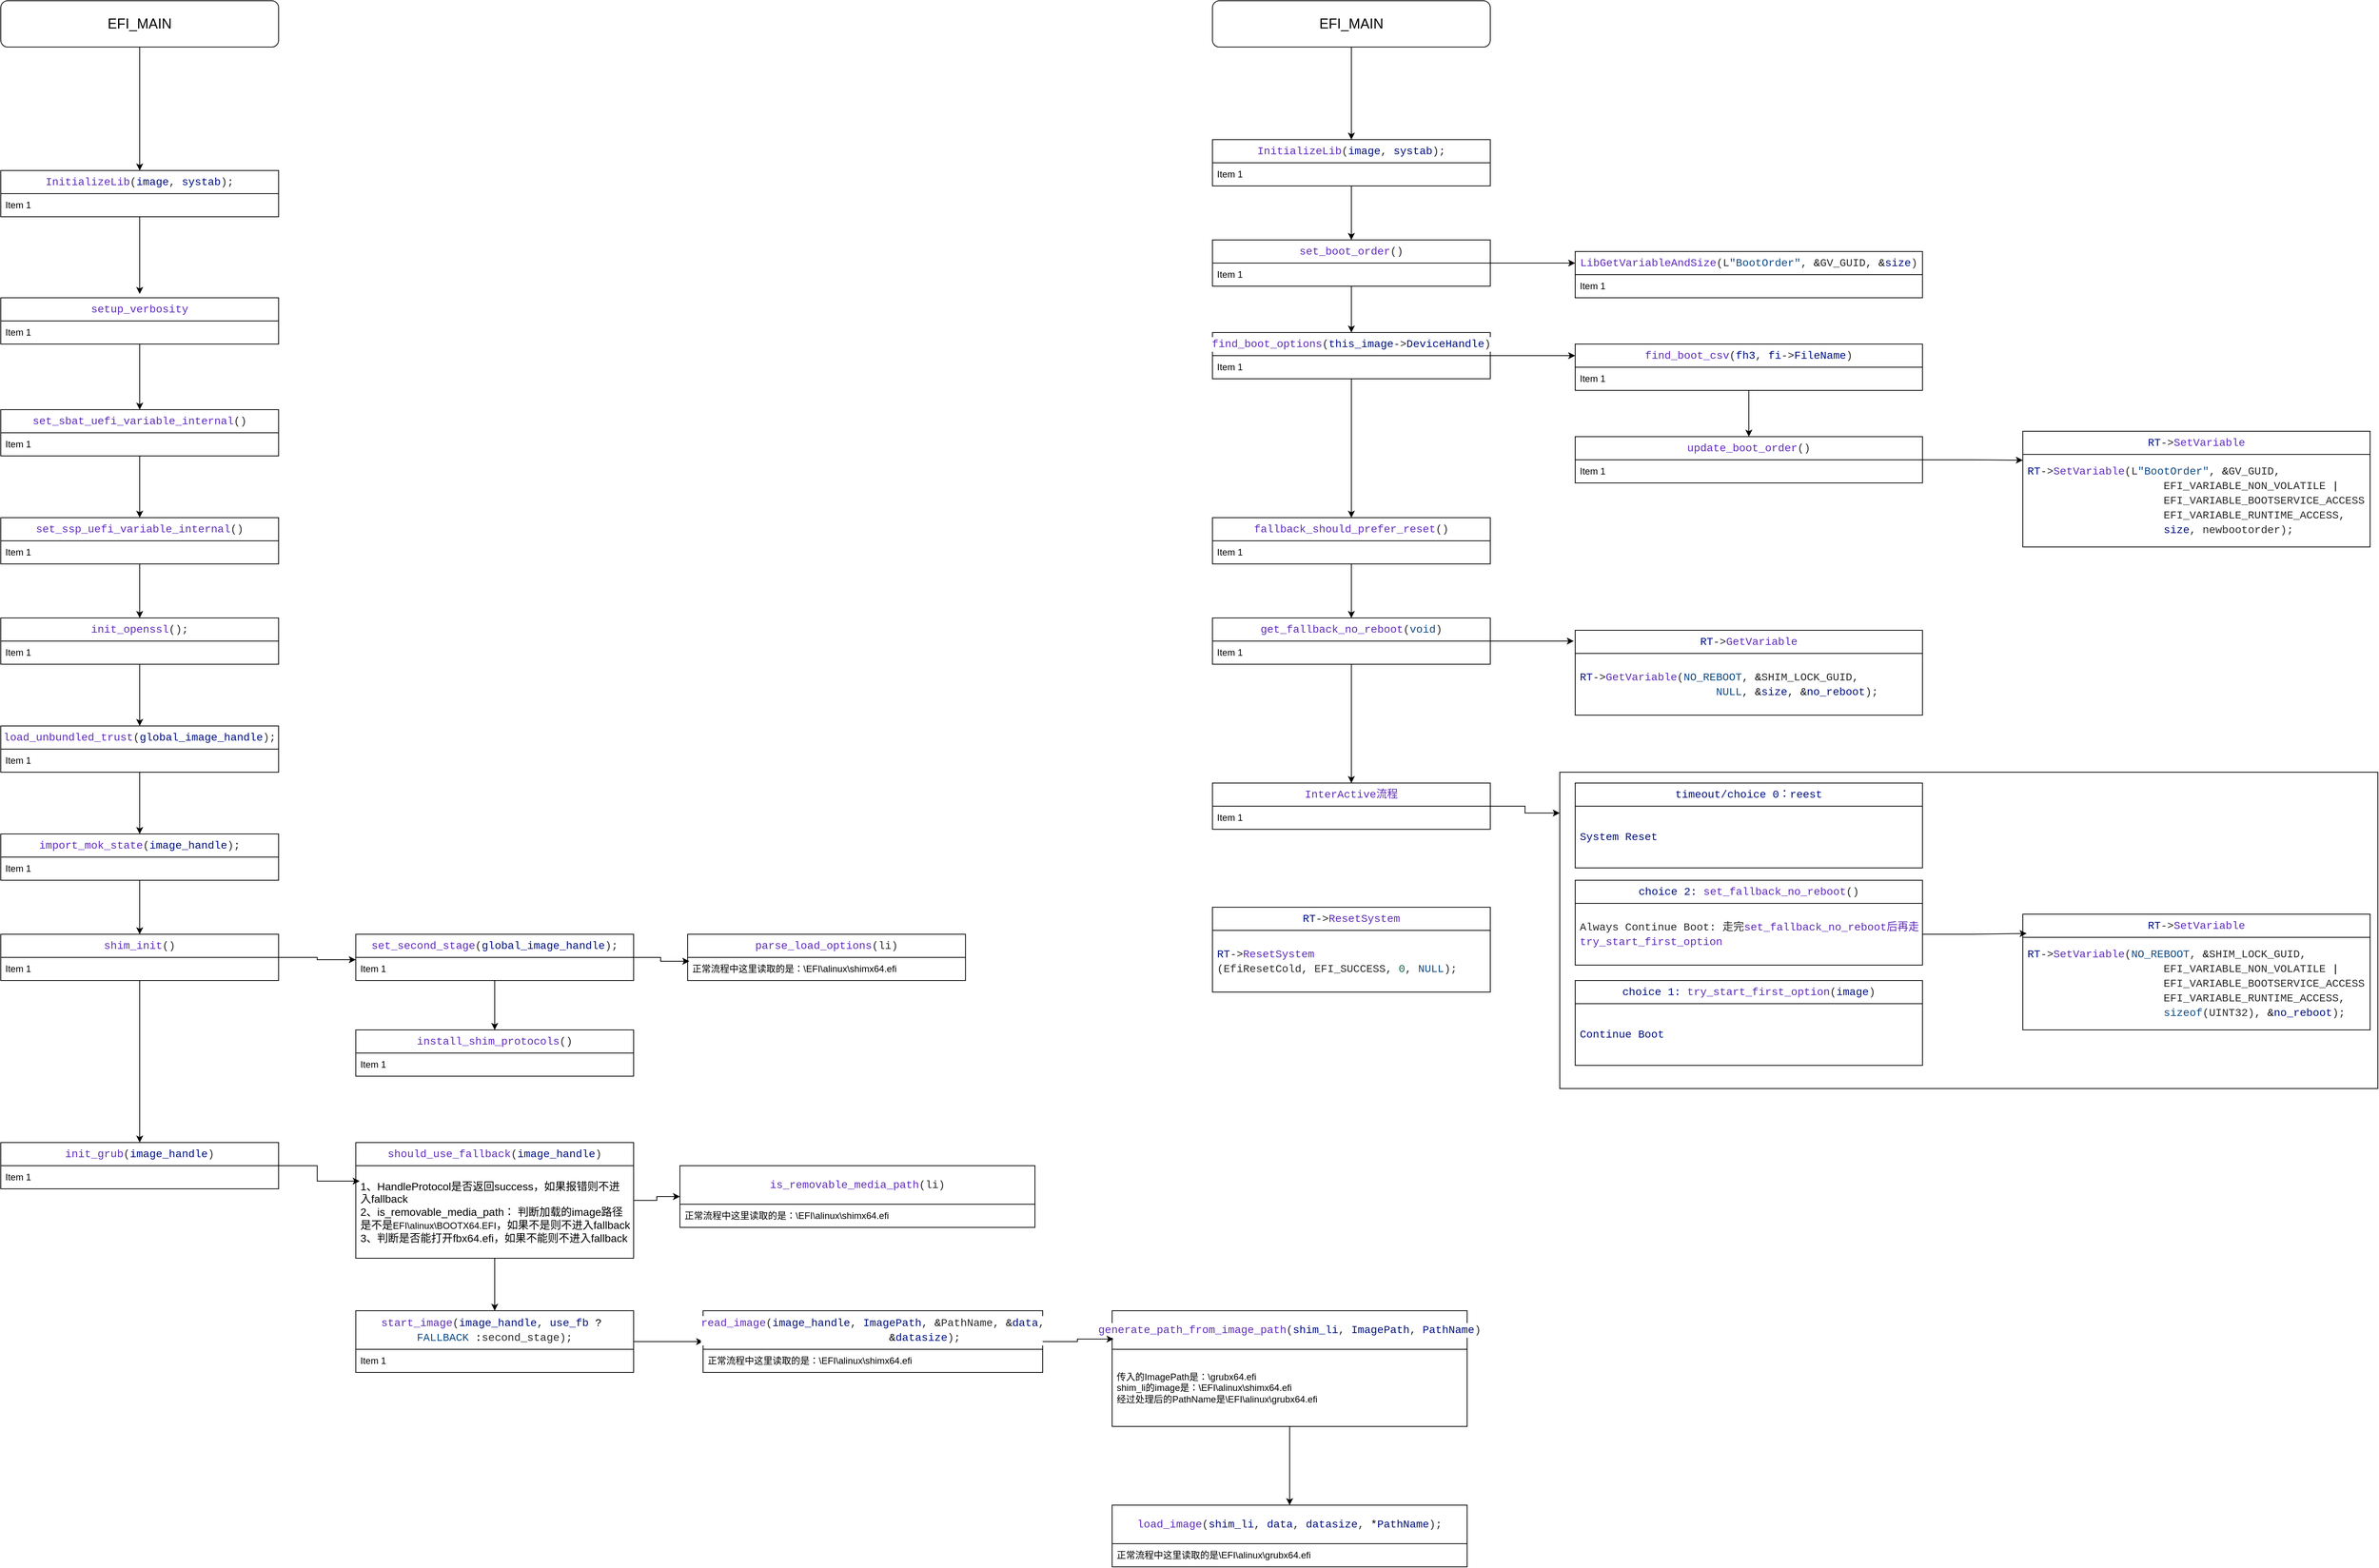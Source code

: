 <mxfile version="24.7.12">
  <diagram name="第 1 页" id="odYojHrCm0CmiDKPlOnr">
    <mxGraphModel dx="3728" dy="1106" grid="1" gridSize="10" guides="1" tooltips="1" connect="1" arrows="1" fold="1" page="1" pageScale="1" pageWidth="827" pageHeight="1169" math="0" shadow="0">
      <root>
        <mxCell id="0" />
        <mxCell id="1" parent="0" />
        <mxCell id="O0gO-bDfntE2QHHJFxez-49" value="" style="rounded=0;whiteSpace=wrap;html=1;" parent="1" vertex="1">
          <mxGeometry x="530" y="1150" width="1060" height="410" as="geometry" />
        </mxCell>
        <mxCell id="O0gO-bDfntE2QHHJFxez-18" style="edgeStyle=orthogonalEdgeStyle;rounded=0;orthogonalLoop=1;jettySize=auto;html=1;entryX=0.5;entryY=0;entryDx=0;entryDy=0;" parent="1" source="O0gO-bDfntE2QHHJFxez-1" target="O0gO-bDfntE2QHHJFxez-2" edge="1">
          <mxGeometry relative="1" as="geometry" />
        </mxCell>
        <mxCell id="O0gO-bDfntE2QHHJFxez-1" value="&lt;font style=&quot;font-size: 18px;&quot;&gt;EFI_MAIN&lt;/font&gt;" style="rounded=1;whiteSpace=wrap;html=1;" parent="1" vertex="1">
          <mxGeometry x="80" y="150" width="360" height="60" as="geometry" />
        </mxCell>
        <mxCell id="O0gO-bDfntE2QHHJFxez-19" style="edgeStyle=orthogonalEdgeStyle;rounded=0;orthogonalLoop=1;jettySize=auto;html=1;entryX=0.5;entryY=0;entryDx=0;entryDy=0;" parent="1" source="O0gO-bDfntE2QHHJFxez-2" target="O0gO-bDfntE2QHHJFxez-6" edge="1">
          <mxGeometry relative="1" as="geometry" />
        </mxCell>
        <mxCell id="O0gO-bDfntE2QHHJFxez-2" value="&lt;div style=&quot;color: rgb(41, 41, 41); background-color: rgb(255, 255, 255); font-family: Consolas, &amp;quot;Courier New&amp;quot;, monospace; font-size: 14px; line-height: 19px; white-space: pre;&quot;&gt;&lt;span style=&quot;color: #5e2cbc;&quot;&gt;InitializeLib&lt;/span&gt;(&lt;span style=&quot;color: #001080;&quot;&gt;image&lt;/span&gt;, &lt;span style=&quot;color: #001080;&quot;&gt;systab&lt;/span&gt;);&lt;/div&gt;" style="swimlane;fontStyle=0;childLayout=stackLayout;horizontal=1;startSize=30;horizontalStack=0;resizeParent=1;resizeParentMax=0;resizeLast=0;collapsible=1;marginBottom=0;whiteSpace=wrap;html=1;" parent="1" vertex="1">
          <mxGeometry x="80" y="330" width="360" height="60" as="geometry" />
        </mxCell>
        <mxCell id="O0gO-bDfntE2QHHJFxez-3" value="Item 1" style="text;strokeColor=none;fillColor=none;align=left;verticalAlign=middle;spacingLeft=4;spacingRight=4;overflow=hidden;points=[[0,0.5],[1,0.5]];portConstraint=eastwest;rotatable=0;whiteSpace=wrap;html=1;" parent="O0gO-bDfntE2QHHJFxez-2" vertex="1">
          <mxGeometry y="30" width="360" height="30" as="geometry" />
        </mxCell>
        <mxCell id="O0gO-bDfntE2QHHJFxez-20" style="edgeStyle=orthogonalEdgeStyle;rounded=0;orthogonalLoop=1;jettySize=auto;html=1;entryX=0.5;entryY=0;entryDx=0;entryDy=0;" parent="1" source="O0gO-bDfntE2QHHJFxez-6" target="O0gO-bDfntE2QHHJFxez-8" edge="1">
          <mxGeometry relative="1" as="geometry" />
        </mxCell>
        <mxCell id="O0gO-bDfntE2QHHJFxez-23" style="edgeStyle=orthogonalEdgeStyle;rounded=0;orthogonalLoop=1;jettySize=auto;html=1;entryX=0;entryY=0.25;entryDx=0;entryDy=0;" parent="1" source="O0gO-bDfntE2QHHJFxez-6" target="O0gO-bDfntE2QHHJFxez-10" edge="1">
          <mxGeometry relative="1" as="geometry" />
        </mxCell>
        <mxCell id="O0gO-bDfntE2QHHJFxez-6" value="&lt;div style=&quot;color: rgb(41, 41, 41); background-color: rgb(255, 255, 255); font-family: Consolas, &amp;quot;Courier New&amp;quot;, monospace; font-size: 14px; line-height: 19px; white-space: pre;&quot;&gt;&lt;div style=&quot;line-height: 19px;&quot;&gt;&lt;span style=&quot;color: #5e2cbc;&quot;&gt;set_boot_order&lt;/span&gt;()&lt;/div&gt;&lt;/div&gt;" style="swimlane;fontStyle=0;childLayout=stackLayout;horizontal=1;startSize=30;horizontalStack=0;resizeParent=1;resizeParentMax=0;resizeLast=0;collapsible=1;marginBottom=0;whiteSpace=wrap;html=1;" parent="1" vertex="1">
          <mxGeometry x="80" y="460" width="360" height="60" as="geometry" />
        </mxCell>
        <mxCell id="O0gO-bDfntE2QHHJFxez-7" value="Item 1" style="text;strokeColor=none;fillColor=none;align=left;verticalAlign=middle;spacingLeft=4;spacingRight=4;overflow=hidden;points=[[0,0.5],[1,0.5]];portConstraint=eastwest;rotatable=0;whiteSpace=wrap;html=1;" parent="O0gO-bDfntE2QHHJFxez-6" vertex="1">
          <mxGeometry y="30" width="360" height="30" as="geometry" />
        </mxCell>
        <mxCell id="O0gO-bDfntE2QHHJFxez-24" style="edgeStyle=orthogonalEdgeStyle;rounded=0;orthogonalLoop=1;jettySize=auto;html=1;entryX=0;entryY=0.25;entryDx=0;entryDy=0;" parent="1" source="O0gO-bDfntE2QHHJFxez-8" target="O0gO-bDfntE2QHHJFxez-12" edge="1">
          <mxGeometry relative="1" as="geometry" />
        </mxCell>
        <mxCell id="O0gO-bDfntE2QHHJFxez-33" style="edgeStyle=orthogonalEdgeStyle;rounded=0;orthogonalLoop=1;jettySize=auto;html=1;entryX=0.5;entryY=0;entryDx=0;entryDy=0;" parent="1" source="O0gO-bDfntE2QHHJFxez-8" target="O0gO-bDfntE2QHHJFxez-27" edge="1">
          <mxGeometry relative="1" as="geometry" />
        </mxCell>
        <mxCell id="O0gO-bDfntE2QHHJFxez-8" value="&lt;div style=&quot;color: rgb(41, 41, 41); background-color: rgb(255, 255, 255); font-family: Consolas, &amp;quot;Courier New&amp;quot;, monospace; font-size: 14px; line-height: 19px; white-space: pre;&quot;&gt;&lt;div style=&quot;line-height: 19px;&quot;&gt;&lt;div style=&quot;line-height: 19px;&quot;&gt;&lt;span style=&quot;color: #5e2cbc;&quot;&gt;find_boot_options&lt;/span&gt;(&lt;span style=&quot;color: #001080;&quot;&gt;this_image&lt;/span&gt;-&amp;gt;&lt;span style=&quot;color: #001080;&quot;&gt;DeviceHandle&lt;/span&gt;)&lt;/div&gt;&lt;/div&gt;&lt;/div&gt;" style="swimlane;fontStyle=0;childLayout=stackLayout;horizontal=1;startSize=30;horizontalStack=0;resizeParent=1;resizeParentMax=0;resizeLast=0;collapsible=1;marginBottom=0;whiteSpace=wrap;html=1;" parent="1" vertex="1">
          <mxGeometry x="80" y="580" width="360" height="60" as="geometry" />
        </mxCell>
        <mxCell id="O0gO-bDfntE2QHHJFxez-9" value="Item 1" style="text;strokeColor=none;fillColor=none;align=left;verticalAlign=middle;spacingLeft=4;spacingRight=4;overflow=hidden;points=[[0,0.5],[1,0.5]];portConstraint=eastwest;rotatable=0;whiteSpace=wrap;html=1;" parent="O0gO-bDfntE2QHHJFxez-8" vertex="1">
          <mxGeometry y="30" width="360" height="30" as="geometry" />
        </mxCell>
        <mxCell id="O0gO-bDfntE2QHHJFxez-10" value="&lt;div style=&quot;background-color: rgb(255, 255, 255); line-height: 19px;&quot;&gt;&lt;div style=&quot;line-height: 19px;&quot;&gt;&lt;div style=&quot;color: rgb(41, 41, 41); font-family: Consolas, &amp;quot;Courier New&amp;quot;, monospace; font-size: 14px; line-height: 19px; white-space: pre;&quot;&gt;&lt;span style=&quot;color: #5e2cbc;&quot;&gt;LibGetVariableAndSize&lt;/span&gt;(L&lt;span style=&quot;color: #0f4a85;&quot;&gt;&quot;BootOrder&quot;&lt;/span&gt;, &lt;span style=&quot;color: #000000;&quot;&gt;&amp;amp;&lt;/span&gt;GV_GUID, &lt;span style=&quot;color: #000000;&quot;&gt;&amp;amp;&lt;/span&gt;&lt;span style=&quot;color: #001080;&quot;&gt;size&lt;/span&gt;)&lt;/div&gt;&lt;/div&gt;&lt;/div&gt;" style="swimlane;fontStyle=0;childLayout=stackLayout;horizontal=1;startSize=30;horizontalStack=0;resizeParent=1;resizeParentMax=0;resizeLast=0;collapsible=1;marginBottom=0;whiteSpace=wrap;html=1;" parent="1" vertex="1">
          <mxGeometry x="550" y="475" width="450" height="60" as="geometry" />
        </mxCell>
        <mxCell id="O0gO-bDfntE2QHHJFxez-11" value="Item 1" style="text;strokeColor=none;fillColor=none;align=left;verticalAlign=middle;spacingLeft=4;spacingRight=4;overflow=hidden;points=[[0,0.5],[1,0.5]];portConstraint=eastwest;rotatable=0;whiteSpace=wrap;html=1;" parent="O0gO-bDfntE2QHHJFxez-10" vertex="1">
          <mxGeometry y="30" width="450" height="30" as="geometry" />
        </mxCell>
        <mxCell id="O0gO-bDfntE2QHHJFxez-25" style="edgeStyle=orthogonalEdgeStyle;rounded=0;orthogonalLoop=1;jettySize=auto;html=1;entryX=0.5;entryY=0;entryDx=0;entryDy=0;" parent="1" source="O0gO-bDfntE2QHHJFxez-12" target="O0gO-bDfntE2QHHJFxez-14" edge="1">
          <mxGeometry relative="1" as="geometry" />
        </mxCell>
        <mxCell id="O0gO-bDfntE2QHHJFxez-12" value="&lt;div style=&quot;background-color: rgb(255, 255, 255); line-height: 19px;&quot;&gt;&lt;div style=&quot;line-height: 19px;&quot;&gt;&lt;div style=&quot;color: rgb(41, 41, 41); font-family: Consolas, &amp;quot;Courier New&amp;quot;, monospace; font-size: 14px; line-height: 19px; white-space: pre;&quot;&gt;&lt;div style=&quot;line-height: 19px;&quot;&gt;&lt;span style=&quot;color: #5e2cbc;&quot;&gt;find_boot_csv&lt;/span&gt;(&lt;span style=&quot;color: #001080;&quot;&gt;fh3&lt;/span&gt;, &lt;span style=&quot;color: #001080;&quot;&gt;fi&lt;/span&gt;-&amp;gt;&lt;span style=&quot;color: #001080;&quot;&gt;FileName&lt;/span&gt;)&lt;/div&gt;&lt;/div&gt;&lt;/div&gt;&lt;/div&gt;" style="swimlane;fontStyle=0;childLayout=stackLayout;horizontal=1;startSize=30;horizontalStack=0;resizeParent=1;resizeParentMax=0;resizeLast=0;collapsible=1;marginBottom=0;whiteSpace=wrap;html=1;" parent="1" vertex="1">
          <mxGeometry x="550" y="595" width="450" height="60" as="geometry" />
        </mxCell>
        <mxCell id="O0gO-bDfntE2QHHJFxez-13" value="Item 1" style="text;strokeColor=none;fillColor=none;align=left;verticalAlign=middle;spacingLeft=4;spacingRight=4;overflow=hidden;points=[[0,0.5],[1,0.5]];portConstraint=eastwest;rotatable=0;whiteSpace=wrap;html=1;" parent="O0gO-bDfntE2QHHJFxez-12" vertex="1">
          <mxGeometry y="30" width="450" height="30" as="geometry" />
        </mxCell>
        <mxCell id="O0gO-bDfntE2QHHJFxez-26" style="edgeStyle=orthogonalEdgeStyle;rounded=0;orthogonalLoop=1;jettySize=auto;html=1;entryX=0;entryY=0.25;entryDx=0;entryDy=0;" parent="1" source="O0gO-bDfntE2QHHJFxez-14" target="O0gO-bDfntE2QHHJFxez-16" edge="1">
          <mxGeometry relative="1" as="geometry" />
        </mxCell>
        <mxCell id="O0gO-bDfntE2QHHJFxez-14" value="&lt;div style=&quot;background-color: rgb(255, 255, 255); line-height: 19px;&quot;&gt;&lt;div style=&quot;line-height: 19px;&quot;&gt;&lt;div style=&quot;color: rgb(41, 41, 41); font-family: Consolas, &amp;quot;Courier New&amp;quot;, monospace; font-size: 14px; line-height: 19px; white-space: pre;&quot;&gt;&lt;div style=&quot;line-height: 19px;&quot;&gt;&lt;div style=&quot;line-height: 19px;&quot;&gt;&lt;span style=&quot;color: #5e2cbc;&quot;&gt;update_boot_order&lt;/span&gt;()&lt;/div&gt;&lt;/div&gt;&lt;/div&gt;&lt;/div&gt;&lt;/div&gt;" style="swimlane;fontStyle=0;childLayout=stackLayout;horizontal=1;startSize=30;horizontalStack=0;resizeParent=1;resizeParentMax=0;resizeLast=0;collapsible=1;marginBottom=0;whiteSpace=wrap;html=1;" parent="1" vertex="1">
          <mxGeometry x="550" y="715" width="450" height="60" as="geometry" />
        </mxCell>
        <mxCell id="O0gO-bDfntE2QHHJFxez-15" value="Item 1" style="text;strokeColor=none;fillColor=none;align=left;verticalAlign=middle;spacingLeft=4;spacingRight=4;overflow=hidden;points=[[0,0.5],[1,0.5]];portConstraint=eastwest;rotatable=0;whiteSpace=wrap;html=1;" parent="O0gO-bDfntE2QHHJFxez-14" vertex="1">
          <mxGeometry y="30" width="450" height="30" as="geometry" />
        </mxCell>
        <mxCell id="O0gO-bDfntE2QHHJFxez-16" value="&lt;div style=&quot;background-color: rgb(255, 255, 255); line-height: 19px;&quot;&gt;&lt;div style=&quot;line-height: 19px;&quot;&gt;&lt;div style=&quot;color: rgb(41, 41, 41); font-family: Consolas, &amp;quot;Courier New&amp;quot;, monospace; font-size: 14px; line-height: 19px; white-space: pre;&quot;&gt;&lt;div style=&quot;line-height: 19px;&quot;&gt;&lt;div style=&quot;line-height: 19px;&quot;&gt;&lt;div style=&quot;line-height: 19px;&quot;&gt;&lt;span style=&quot;color: #001080;&quot;&gt;RT&lt;/span&gt;-&amp;gt;&lt;span style=&quot;color: #5e2cbc;&quot;&gt;SetVariable&lt;/span&gt;&lt;/div&gt;&lt;/div&gt;&lt;/div&gt;&lt;/div&gt;&lt;/div&gt;&lt;/div&gt;" style="swimlane;fontStyle=0;childLayout=stackLayout;horizontal=1;startSize=30;horizontalStack=0;resizeParent=1;resizeParentMax=0;resizeLast=0;collapsible=1;marginBottom=0;whiteSpace=wrap;html=1;" parent="1" vertex="1">
          <mxGeometry x="1130" y="708" width="450" height="150" as="geometry" />
        </mxCell>
        <mxCell id="O0gO-bDfntE2QHHJFxez-17" value="&lt;div style=&quot;color: rgb(41, 41, 41); background-color: rgb(255, 255, 255); font-family: Consolas, &amp;quot;Courier New&amp;quot;, monospace; font-size: 14px; line-height: 19px; white-space: pre;&quot;&gt;&lt;div&gt;&lt;span style=&quot;color: #001080;&quot;&gt;RT&lt;/span&gt;-&amp;gt;&lt;span style=&quot;color: #5e2cbc;&quot;&gt;SetVariable&lt;/span&gt;(L&lt;span style=&quot;color: #0f4a85;&quot;&gt;&quot;BootOrder&quot;&lt;/span&gt;, &lt;span style=&quot;color: #000000;&quot;&gt;&amp;amp;&lt;/span&gt;GV_GUID,&lt;/div&gt;&lt;div&gt;&amp;nbsp; &amp;nbsp; &amp;nbsp; &amp;nbsp; &amp;nbsp; &amp;nbsp; &amp;nbsp; &amp;nbsp; &amp;nbsp; &amp;nbsp; &amp;nbsp;EFI_VARIABLE_NON_VOLATILE &lt;span style=&quot;color: #000000;&quot;&gt;|&lt;/span&gt;&lt;/div&gt;&lt;div&gt;&amp;nbsp; &amp;nbsp; &amp;nbsp; &amp;nbsp; &amp;nbsp; &amp;nbsp; &amp;nbsp; &amp;nbsp; &amp;nbsp; &amp;nbsp; &amp;nbsp;EFI_VARIABLE_BOOTSERVICE_ACCESS &lt;span style=&quot;color: #000000;&quot;&gt;|&lt;/span&gt;&lt;/div&gt;&lt;div&gt;&amp;nbsp; &amp;nbsp; &amp;nbsp; &amp;nbsp; &amp;nbsp; &amp;nbsp; &amp;nbsp; &amp;nbsp; &amp;nbsp; &amp;nbsp; &amp;nbsp;EFI_VARIABLE_RUNTIME_ACCESS,&lt;/div&gt;&lt;div&gt;&amp;nbsp; &amp;nbsp; &amp;nbsp; &amp;nbsp; &amp;nbsp; &amp;nbsp; &amp;nbsp; &amp;nbsp; &amp;nbsp; &amp;nbsp; &amp;nbsp;&lt;span style=&quot;color: #001080;&quot;&gt;size&lt;/span&gt;, newbootorder);&lt;/div&gt;&lt;/div&gt;" style="text;strokeColor=none;fillColor=none;align=left;verticalAlign=middle;spacingLeft=4;spacingRight=4;overflow=hidden;points=[[0,0.5],[1,0.5]];portConstraint=eastwest;rotatable=0;whiteSpace=wrap;html=1;" parent="O0gO-bDfntE2QHHJFxez-16" vertex="1">
          <mxGeometry y="30" width="450" height="120" as="geometry" />
        </mxCell>
        <mxCell id="O0gO-bDfntE2QHHJFxez-50" style="edgeStyle=orthogonalEdgeStyle;rounded=0;orthogonalLoop=1;jettySize=auto;html=1;entryX=0.5;entryY=0;entryDx=0;entryDy=0;" parent="1" source="O0gO-bDfntE2QHHJFxez-27" target="O0gO-bDfntE2QHHJFxez-29" edge="1">
          <mxGeometry relative="1" as="geometry" />
        </mxCell>
        <mxCell id="O0gO-bDfntE2QHHJFxez-27" value="&lt;div style=&quot;color: rgb(41, 41, 41); background-color: rgb(255, 255, 255); font-family: Consolas, &amp;quot;Courier New&amp;quot;, monospace; font-size: 14px; line-height: 19px; white-space: pre;&quot;&gt;&lt;div style=&quot;line-height: 19px;&quot;&gt;&lt;div style=&quot;line-height: 19px;&quot;&gt;&lt;div style=&quot;line-height: 19px;&quot;&gt;&lt;span style=&quot;color: #5e2cbc;&quot;&gt;fallback_should_prefer_reset&lt;/span&gt;()&lt;/div&gt;&lt;/div&gt;&lt;/div&gt;&lt;/div&gt;" style="swimlane;fontStyle=0;childLayout=stackLayout;horizontal=1;startSize=30;horizontalStack=0;resizeParent=1;resizeParentMax=0;resizeLast=0;collapsible=1;marginBottom=0;whiteSpace=wrap;html=1;" parent="1" vertex="1">
          <mxGeometry x="80" y="820" width="360" height="60" as="geometry" />
        </mxCell>
        <mxCell id="O0gO-bDfntE2QHHJFxez-28" value="Item 1" style="text;strokeColor=none;fillColor=none;align=left;verticalAlign=middle;spacingLeft=4;spacingRight=4;overflow=hidden;points=[[0,0.5],[1,0.5]];portConstraint=eastwest;rotatable=0;whiteSpace=wrap;html=1;" parent="O0gO-bDfntE2QHHJFxez-27" vertex="1">
          <mxGeometry y="30" width="360" height="30" as="geometry" />
        </mxCell>
        <mxCell id="O0gO-bDfntE2QHHJFxez-51" style="edgeStyle=orthogonalEdgeStyle;rounded=0;orthogonalLoop=1;jettySize=auto;html=1;entryX=0.5;entryY=0;entryDx=0;entryDy=0;" parent="1" source="O0gO-bDfntE2QHHJFxez-29" target="O0gO-bDfntE2QHHJFxez-35" edge="1">
          <mxGeometry relative="1" as="geometry" />
        </mxCell>
        <mxCell id="O0gO-bDfntE2QHHJFxez-29" value="&lt;div style=&quot;color: rgb(41, 41, 41); background-color: rgb(255, 255, 255); font-family: Consolas, &amp;quot;Courier New&amp;quot;, monospace; font-size: 14px; line-height: 19px; white-space: pre;&quot;&gt;&lt;div style=&quot;line-height: 19px;&quot;&gt;&lt;div style=&quot;line-height: 19px;&quot;&gt;&lt;div style=&quot;line-height: 19px;&quot;&gt;&lt;div style=&quot;line-height: 19px;&quot;&gt;&lt;span style=&quot;color: #5e2cbc;&quot;&gt;get_fallback_no_reboot&lt;/span&gt;(&lt;span style=&quot;color: #0f4a85;&quot;&gt;void&lt;/span&gt;)&lt;/div&gt;&lt;/div&gt;&lt;/div&gt;&lt;/div&gt;&lt;/div&gt;" style="swimlane;fontStyle=0;childLayout=stackLayout;horizontal=1;startSize=30;horizontalStack=0;resizeParent=1;resizeParentMax=0;resizeLast=0;collapsible=1;marginBottom=0;whiteSpace=wrap;html=1;" parent="1" vertex="1">
          <mxGeometry x="80" y="950" width="360" height="60" as="geometry" />
        </mxCell>
        <mxCell id="O0gO-bDfntE2QHHJFxez-30" value="Item 1" style="text;strokeColor=none;fillColor=none;align=left;verticalAlign=middle;spacingLeft=4;spacingRight=4;overflow=hidden;points=[[0,0.5],[1,0.5]];portConstraint=eastwest;rotatable=0;whiteSpace=wrap;html=1;" parent="O0gO-bDfntE2QHHJFxez-29" vertex="1">
          <mxGeometry y="30" width="360" height="30" as="geometry" />
        </mxCell>
        <mxCell id="O0gO-bDfntE2QHHJFxez-31" value="&lt;div style=&quot;background-color: rgb(255, 255, 255); line-height: 19px;&quot;&gt;&lt;div style=&quot;line-height: 19px;&quot;&gt;&lt;div style=&quot;color: rgb(41, 41, 41); font-family: Consolas, &amp;quot;Courier New&amp;quot;, monospace; font-size: 14px; line-height: 19px; white-space: pre;&quot;&gt;&lt;div style=&quot;line-height: 19px;&quot;&gt;&lt;div style=&quot;line-height: 19px;&quot;&gt;&lt;div style=&quot;line-height: 19px;&quot;&gt;&lt;span style=&quot;color: #001080;&quot;&gt;RT&lt;/span&gt;-&amp;gt;&lt;span style=&quot;color: rgb(94, 44, 188);&quot;&gt;GetVariable&lt;/span&gt;&lt;/div&gt;&lt;/div&gt;&lt;/div&gt;&lt;/div&gt;&lt;/div&gt;&lt;/div&gt;" style="swimlane;fontStyle=0;childLayout=stackLayout;horizontal=1;startSize=30;horizontalStack=0;resizeParent=1;resizeParentMax=0;resizeLast=0;collapsible=1;marginBottom=0;whiteSpace=wrap;html=1;" parent="1" vertex="1">
          <mxGeometry x="550" y="966" width="450" height="110" as="geometry" />
        </mxCell>
        <mxCell id="O0gO-bDfntE2QHHJFxez-32" value="&lt;div style=&quot;color: rgb(41, 41, 41); background-color: rgb(255, 255, 255); font-family: Consolas, &amp;quot;Courier New&amp;quot;, monospace; font-size: 14px; line-height: 19px; white-space: pre;&quot;&gt;&lt;div style=&quot;line-height: 19px;&quot;&gt;&lt;div style=&quot;line-height: 19px;&quot;&gt;&lt;div&gt;&lt;span style=&quot;color: #001080;&quot;&gt;RT&lt;/span&gt;-&amp;gt;&lt;span style=&quot;color: #5e2cbc;&quot;&gt;GetVariable&lt;/span&gt;(&lt;span style=&quot;color: #0f4a85;&quot;&gt;NO_REBOOT&lt;/span&gt;, &lt;span style=&quot;color: #000000;&quot;&gt;&amp;amp;&lt;/span&gt;SHIM_LOCK_GUID,&lt;/div&gt;&lt;div&gt;&amp;nbsp; &amp;nbsp; &amp;nbsp; &amp;nbsp; &amp;nbsp; &amp;nbsp; &amp;nbsp; &amp;nbsp; &amp;nbsp; &amp;nbsp; &amp;nbsp;&lt;span style=&quot;color: #0f4a85;&quot;&gt;NULL&lt;/span&gt;, &lt;span style=&quot;color: #000000;&quot;&gt;&amp;amp;&lt;/span&gt;&lt;span style=&quot;color: #001080;&quot;&gt;size&lt;/span&gt;, &lt;span style=&quot;color: #000000;&quot;&gt;&amp;amp;&lt;/span&gt;&lt;span style=&quot;color: #001080;&quot;&gt;no_reboot&lt;/span&gt;);&lt;/div&gt;&lt;/div&gt;&lt;/div&gt;&lt;/div&gt;" style="text;strokeColor=none;fillColor=none;align=left;verticalAlign=middle;spacingLeft=4;spacingRight=4;overflow=hidden;points=[[0,0.5],[1,0.5]];portConstraint=eastwest;rotatable=0;whiteSpace=wrap;html=1;" parent="O0gO-bDfntE2QHHJFxez-31" vertex="1">
          <mxGeometry y="30" width="450" height="80" as="geometry" />
        </mxCell>
        <mxCell id="O0gO-bDfntE2QHHJFxez-34" style="edgeStyle=orthogonalEdgeStyle;rounded=0;orthogonalLoop=1;jettySize=auto;html=1;entryX=-0.004;entryY=0.127;entryDx=0;entryDy=0;entryPerimeter=0;" parent="1" source="O0gO-bDfntE2QHHJFxez-29" target="O0gO-bDfntE2QHHJFxez-31" edge="1">
          <mxGeometry relative="1" as="geometry" />
        </mxCell>
        <mxCell id="O0gO-bDfntE2QHHJFxez-35" value="&lt;div style=&quot;background-color: rgb(255, 255, 255); font-family: Consolas, &amp;quot;Courier New&amp;quot;, monospace; font-size: 14px; line-height: 19px; white-space: pre;&quot;&gt;&lt;div style=&quot;line-height: 19px;&quot;&gt;&lt;div style=&quot;line-height: 19px;&quot;&gt;&lt;div style=&quot;line-height: 19px;&quot;&gt;&lt;div style=&quot;line-height: 19px;&quot;&gt;&lt;font color=&quot;#5e2cbc&quot;&gt;InterActive流程&lt;/font&gt;&lt;/div&gt;&lt;/div&gt;&lt;/div&gt;&lt;/div&gt;&lt;/div&gt;" style="swimlane;fontStyle=0;childLayout=stackLayout;horizontal=1;startSize=30;horizontalStack=0;resizeParent=1;resizeParentMax=0;resizeLast=0;collapsible=1;marginBottom=0;whiteSpace=wrap;html=1;" parent="1" vertex="1">
          <mxGeometry x="80" y="1164" width="360" height="60" as="geometry" />
        </mxCell>
        <mxCell id="O0gO-bDfntE2QHHJFxez-36" value="Item 1" style="text;strokeColor=none;fillColor=none;align=left;verticalAlign=middle;spacingLeft=4;spacingRight=4;overflow=hidden;points=[[0,0.5],[1,0.5]];portConstraint=eastwest;rotatable=0;whiteSpace=wrap;html=1;" parent="O0gO-bDfntE2QHHJFxez-35" vertex="1">
          <mxGeometry y="30" width="360" height="30" as="geometry" />
        </mxCell>
        <mxCell id="O0gO-bDfntE2QHHJFxez-37" value="&lt;div style=&quot;background-color: rgb(255, 255, 255); line-height: 19px;&quot;&gt;&lt;div style=&quot;line-height: 19px;&quot;&gt;&lt;div style=&quot;font-family: Consolas, &amp;quot;Courier New&amp;quot;, monospace; font-size: 14px; line-height: 19px; white-space: pre;&quot;&gt;&lt;div style=&quot;line-height: 19px;&quot;&gt;&lt;div style=&quot;line-height: 19px;&quot;&gt;&lt;div style=&quot;line-height: 19px;&quot;&gt;&lt;font color=&quot;#001080&quot;&gt;timeout/choice 0：reest&lt;/font&gt;&lt;/div&gt;&lt;/div&gt;&lt;/div&gt;&lt;/div&gt;&lt;/div&gt;&lt;/div&gt;" style="swimlane;fontStyle=0;childLayout=stackLayout;horizontal=1;startSize=30;horizontalStack=0;resizeParent=1;resizeParentMax=0;resizeLast=0;collapsible=1;marginBottom=0;whiteSpace=wrap;html=1;" parent="1" vertex="1">
          <mxGeometry x="550" y="1164" width="450" height="110" as="geometry" />
        </mxCell>
        <mxCell id="O0gO-bDfntE2QHHJFxez-38" value="&lt;div style=&quot;background-color: rgb(255, 255, 255); font-family: Consolas, &amp;quot;Courier New&amp;quot;, monospace; font-size: 14px; line-height: 19px; white-space: pre;&quot;&gt;&lt;div style=&quot;line-height: 19px;&quot;&gt;&lt;div style=&quot;line-height: 19px;&quot;&gt;&lt;div style=&quot;&quot;&gt;&lt;font color=&quot;#001080&quot;&gt;System Reset&lt;/font&gt;&lt;/div&gt;&lt;/div&gt;&lt;/div&gt;&lt;/div&gt;" style="text;strokeColor=none;fillColor=none;align=left;verticalAlign=middle;spacingLeft=4;spacingRight=4;overflow=hidden;points=[[0,0.5],[1,0.5]];portConstraint=eastwest;rotatable=0;whiteSpace=wrap;html=1;" parent="O0gO-bDfntE2QHHJFxez-37" vertex="1">
          <mxGeometry y="30" width="450" height="80" as="geometry" />
        </mxCell>
        <mxCell id="O0gO-bDfntE2QHHJFxez-39" value="&lt;div style=&quot;background-color: rgb(255, 255, 255); line-height: 19px;&quot;&gt;&lt;div style=&quot;line-height: 19px;&quot;&gt;&lt;div style=&quot;font-family: Consolas, &amp;quot;Courier New&amp;quot;, monospace; font-size: 14px; line-height: 19px; white-space: pre;&quot;&gt;&lt;div style=&quot;line-height: 19px;&quot;&gt;&lt;div style=&quot;line-height: 19px;&quot;&gt;&lt;div style=&quot;line-height: 19px;&quot;&gt;&lt;font color=&quot;#001080&quot;&gt;choice 2: &lt;/font&gt;&lt;span style=&quot;color: rgb(94, 44, 188);&quot;&gt;set_fallback_no_reboot&lt;/span&gt;&lt;span style=&quot;color: rgb(41, 41, 41);&quot;&gt;()&lt;/span&gt;&lt;/div&gt;&lt;/div&gt;&lt;/div&gt;&lt;/div&gt;&lt;/div&gt;&lt;/div&gt;" style="swimlane;fontStyle=0;childLayout=stackLayout;horizontal=1;startSize=30;horizontalStack=0;resizeParent=1;resizeParentMax=0;resizeLast=0;collapsible=1;marginBottom=0;whiteSpace=wrap;html=1;" parent="1" vertex="1">
          <mxGeometry x="550" y="1290" width="450" height="110" as="geometry" />
        </mxCell>
        <mxCell id="O0gO-bDfntE2QHHJFxez-40" value="&lt;div style=&quot;color: rgb(41, 41, 41); background-color: rgb(255, 255, 255); font-family: Consolas, &amp;quot;Courier New&amp;quot;, monospace; font-size: 14px; line-height: 19px; white-space: pre;&quot;&gt;&lt;div style=&quot;line-height: 19px;&quot;&gt;&lt;div style=&quot;line-height: 19px;&quot;&gt;&lt;div&gt;Always Continue Boot: 走完&lt;span style=&quot;color: rgb(94, 44, 188);&quot;&gt;set_fallback_no_reboot后再走&lt;/span&gt;&lt;/div&gt;&lt;div&gt;&lt;span style=&quot;color: rgb(94, 44, 188);&quot;&gt;try_start_first_option&lt;/span&gt;&lt;/div&gt;&lt;/div&gt;&lt;/div&gt;&lt;/div&gt;" style="text;strokeColor=none;fillColor=none;align=left;verticalAlign=middle;spacingLeft=4;spacingRight=4;overflow=hidden;points=[[0,0.5],[1,0.5]];portConstraint=eastwest;rotatable=0;whiteSpace=wrap;html=1;" parent="O0gO-bDfntE2QHHJFxez-39" vertex="1">
          <mxGeometry y="30" width="450" height="80" as="geometry" />
        </mxCell>
        <mxCell id="O0gO-bDfntE2QHHJFxez-41" value="&lt;div style=&quot;background-color: rgb(255, 255, 255); line-height: 19px;&quot;&gt;&lt;div style=&quot;line-height: 19px;&quot;&gt;&lt;div style=&quot;font-family: Consolas, &amp;quot;Courier New&amp;quot;, monospace; font-size: 14px; line-height: 19px; white-space: pre;&quot;&gt;&lt;div style=&quot;line-height: 19px;&quot;&gt;&lt;div style=&quot;line-height: 19px;&quot;&gt;&lt;div style=&quot;line-height: 19px;&quot;&gt;&lt;font color=&quot;#001080&quot;&gt;choice 1: &lt;/font&gt;&lt;span style=&quot;color: rgb(94, 44, 188);&quot;&gt;try_start_first_option&lt;/span&gt;&lt;span style=&quot;color: rgb(41, 41, 41);&quot;&gt;(&lt;/span&gt;&lt;span style=&quot;color: rgb(0, 16, 128);&quot;&gt;image&lt;/span&gt;&lt;span style=&quot;color: rgb(41, 41, 41);&quot;&gt;)&lt;/span&gt;&lt;/div&gt;&lt;/div&gt;&lt;/div&gt;&lt;/div&gt;&lt;/div&gt;&lt;/div&gt;" style="swimlane;fontStyle=0;childLayout=stackLayout;horizontal=1;startSize=30;horizontalStack=0;resizeParent=1;resizeParentMax=0;resizeLast=0;collapsible=1;marginBottom=0;whiteSpace=wrap;html=1;" parent="1" vertex="1">
          <mxGeometry x="550" y="1420" width="450" height="110" as="geometry" />
        </mxCell>
        <mxCell id="O0gO-bDfntE2QHHJFxez-42" value="&lt;div style=&quot;background-color: rgb(255, 255, 255); font-family: Consolas, &amp;quot;Courier New&amp;quot;, monospace; font-size: 14px; line-height: 19px; white-space: pre;&quot;&gt;&lt;div style=&quot;line-height: 19px;&quot;&gt;&lt;div style=&quot;line-height: 19px;&quot;&gt;&lt;div style=&quot;&quot;&gt;&lt;font color=&quot;#001080&quot;&gt;Continue Boot&lt;/font&gt;&lt;/div&gt;&lt;/div&gt;&lt;/div&gt;&lt;/div&gt;" style="text;strokeColor=none;fillColor=none;align=left;verticalAlign=middle;spacingLeft=4;spacingRight=4;overflow=hidden;points=[[0,0.5],[1,0.5]];portConstraint=eastwest;rotatable=0;whiteSpace=wrap;html=1;" parent="O0gO-bDfntE2QHHJFxez-41" vertex="1">
          <mxGeometry y="30" width="450" height="80" as="geometry" />
        </mxCell>
        <mxCell id="O0gO-bDfntE2QHHJFxez-43" value="&lt;div style=&quot;background-color: rgb(255, 255, 255); line-height: 19px;&quot;&gt;&lt;div style=&quot;line-height: 19px;&quot;&gt;&lt;div style=&quot;color: rgb(41, 41, 41); font-family: Consolas, &amp;quot;Courier New&amp;quot;, monospace; font-size: 14px; line-height: 19px; white-space: pre;&quot;&gt;&lt;div style=&quot;line-height: 19px;&quot;&gt;&lt;div style=&quot;line-height: 19px;&quot;&gt;&lt;div style=&quot;line-height: 19px;&quot;&gt;&lt;span style=&quot;color: #001080;&quot;&gt;RT&lt;/span&gt;-&amp;gt;&lt;span style=&quot;color: #5e2cbc;&quot;&gt;SetVariable&lt;/span&gt;&lt;/div&gt;&lt;/div&gt;&lt;/div&gt;&lt;/div&gt;&lt;/div&gt;&lt;/div&gt;" style="swimlane;fontStyle=0;childLayout=stackLayout;horizontal=1;startSize=30;horizontalStack=0;resizeParent=1;resizeParentMax=0;resizeLast=0;collapsible=1;marginBottom=0;whiteSpace=wrap;html=1;" parent="1" vertex="1">
          <mxGeometry x="1130" y="1334" width="450" height="150" as="geometry" />
        </mxCell>
        <mxCell id="O0gO-bDfntE2QHHJFxez-44" value="&lt;div style=&quot;color: rgb(41, 41, 41); background-color: rgb(255, 255, 255); font-family: Consolas, &amp;quot;Courier New&amp;quot;, monospace; font-size: 14px; line-height: 19px; white-space: pre;&quot;&gt;&lt;div style=&quot;line-height: 19px;&quot;&gt;&lt;div&gt;&lt;span style=&quot;color: #001080;&quot;&gt;RT&lt;/span&gt;-&amp;gt;&lt;span style=&quot;color: #5e2cbc;&quot;&gt;SetVariable&lt;/span&gt;(&lt;span style=&quot;color: #0f4a85;&quot;&gt;NO_REBOOT&lt;/span&gt;, &lt;span style=&quot;color: #000000;&quot;&gt;&amp;amp;&lt;/span&gt;SHIM_LOCK_GUID,&lt;/div&gt;&lt;div&gt;&amp;nbsp; &amp;nbsp; &amp;nbsp; &amp;nbsp; &amp;nbsp; &amp;nbsp; &amp;nbsp; &amp;nbsp; &amp;nbsp; &amp;nbsp; &amp;nbsp;EFI_VARIABLE_NON_VOLATILE &lt;span style=&quot;color: #000000;&quot;&gt;|&lt;/span&gt;&lt;/div&gt;&lt;div&gt;&amp;nbsp; &amp;nbsp; &amp;nbsp; &amp;nbsp; &amp;nbsp; &amp;nbsp; &amp;nbsp; &amp;nbsp; &amp;nbsp; &amp;nbsp; &amp;nbsp;EFI_VARIABLE_BOOTSERVICE_ACCESS &lt;span style=&quot;color: #000000;&quot;&gt;|&lt;/span&gt;&lt;/div&gt;&lt;div&gt;&amp;nbsp; &amp;nbsp; &amp;nbsp; &amp;nbsp; &amp;nbsp; &amp;nbsp; &amp;nbsp; &amp;nbsp; &amp;nbsp; &amp;nbsp; &amp;nbsp;EFI_VARIABLE_RUNTIME_ACCESS,&lt;/div&gt;&lt;div&gt;&amp;nbsp; &amp;nbsp; &amp;nbsp; &amp;nbsp; &amp;nbsp; &amp;nbsp; &amp;nbsp; &amp;nbsp; &amp;nbsp; &amp;nbsp; &amp;nbsp;&lt;span style=&quot;color: #0f4a85;&quot;&gt;sizeof&lt;/span&gt;(UINT32), &lt;span style=&quot;color: #000000;&quot;&gt;&amp;amp;&lt;/span&gt;&lt;span style=&quot;color: #001080;&quot;&gt;no_reboot&lt;/span&gt;);&lt;/div&gt;&lt;/div&gt;&lt;/div&gt;" style="text;strokeColor=none;fillColor=none;align=left;verticalAlign=middle;spacingLeft=4;spacingRight=4;overflow=hidden;points=[[0,0.5],[1,0.5]];portConstraint=eastwest;rotatable=0;whiteSpace=wrap;html=1;" parent="O0gO-bDfntE2QHHJFxez-43" vertex="1">
          <mxGeometry y="30" width="450" height="120" as="geometry" />
        </mxCell>
        <mxCell id="O0gO-bDfntE2QHHJFxez-45" style="edgeStyle=orthogonalEdgeStyle;rounded=0;orthogonalLoop=1;jettySize=auto;html=1;entryX=0.011;entryY=0.167;entryDx=0;entryDy=0;entryPerimeter=0;" parent="1" source="O0gO-bDfntE2QHHJFxez-40" target="O0gO-bDfntE2QHHJFxez-43" edge="1">
          <mxGeometry relative="1" as="geometry" />
        </mxCell>
        <mxCell id="O0gO-bDfntE2QHHJFxez-54" value="&lt;div style=&quot;background-color: rgb(255, 255, 255); font-family: Consolas, &amp;quot;Courier New&amp;quot;, monospace; font-size: 14px; line-height: 19px; white-space: pre;&quot;&gt;&lt;div style=&quot;line-height: 19px;&quot;&gt;&lt;div style=&quot;line-height: 19px;&quot;&gt;&lt;div style=&quot;line-height: 19px;&quot;&gt;&lt;div style=&quot;line-height: 19px;&quot;&gt;&lt;div style=&quot;color: rgb(41, 41, 41); line-height: 19px;&quot;&gt;&lt;span style=&quot;color: #001080;&quot;&gt;RT&lt;/span&gt;-&amp;gt;&lt;span style=&quot;color: #5e2cbc;&quot;&gt;ResetSystem&lt;/span&gt;&lt;/div&gt;&lt;/div&gt;&lt;/div&gt;&lt;/div&gt;&lt;/div&gt;&lt;/div&gt;" style="swimlane;fontStyle=0;childLayout=stackLayout;horizontal=1;startSize=30;horizontalStack=0;resizeParent=1;resizeParentMax=0;resizeLast=0;collapsible=1;marginBottom=0;whiteSpace=wrap;html=1;" parent="1" vertex="1">
          <mxGeometry x="80" y="1325" width="360" height="110" as="geometry" />
        </mxCell>
        <mxCell id="O0gO-bDfntE2QHHJFxez-55" value="&lt;div style=&quot;color: rgb(41, 41, 41); background-color: rgb(255, 255, 255); font-family: Consolas, &amp;quot;Courier New&amp;quot;, monospace; font-size: 14px; line-height: 19px; white-space: pre;&quot;&gt;&lt;span style=&quot;color: #001080;&quot;&gt;RT&lt;/span&gt;-&amp;gt;&lt;span style=&quot;color: #5e2cbc;&quot;&gt;ResetSystem&lt;/span&gt;&lt;/div&gt;&lt;div style=&quot;color: rgb(41, 41, 41); background-color: rgb(255, 255, 255); font-family: Consolas, &amp;quot;Courier New&amp;quot;, monospace; font-size: 14px; line-height: 19px; white-space: pre;&quot;&gt;(EfiResetCold, EFI_SUCCESS, &lt;span style=&quot;color: #096d48;&quot;&gt;0&lt;/span&gt;, &lt;span style=&quot;color: #0f4a85;&quot;&gt;NULL&lt;/span&gt;);&lt;/div&gt;" style="text;strokeColor=none;fillColor=none;align=left;verticalAlign=middle;spacingLeft=4;spacingRight=4;overflow=hidden;points=[[0,0.5],[1,0.5]];portConstraint=eastwest;rotatable=0;whiteSpace=wrap;html=1;" parent="O0gO-bDfntE2QHHJFxez-54" vertex="1">
          <mxGeometry y="30" width="360" height="80" as="geometry" />
        </mxCell>
        <mxCell id="O0gO-bDfntE2QHHJFxez-56" style="edgeStyle=orthogonalEdgeStyle;rounded=0;orthogonalLoop=1;jettySize=auto;html=1;entryX=0;entryY=0.129;entryDx=0;entryDy=0;entryPerimeter=0;" parent="1" source="O0gO-bDfntE2QHHJFxez-35" target="O0gO-bDfntE2QHHJFxez-49" edge="1">
          <mxGeometry relative="1" as="geometry" />
        </mxCell>
        <mxCell id="dKXDJINjfK9UKVaOmGrx-26" style="edgeStyle=orthogonalEdgeStyle;rounded=0;orthogonalLoop=1;jettySize=auto;html=1;" parent="1" source="dKXDJINjfK9UKVaOmGrx-1" target="dKXDJINjfK9UKVaOmGrx-2" edge="1">
          <mxGeometry relative="1" as="geometry" />
        </mxCell>
        <mxCell id="dKXDJINjfK9UKVaOmGrx-1" value="&lt;font style=&quot;font-size: 18px;&quot;&gt;EFI_MAIN&lt;/font&gt;" style="rounded=1;whiteSpace=wrap;html=1;" parent="1" vertex="1">
          <mxGeometry x="-1490" y="150" width="360" height="60" as="geometry" />
        </mxCell>
        <mxCell id="dKXDJINjfK9UKVaOmGrx-30" style="edgeStyle=orthogonalEdgeStyle;rounded=0;orthogonalLoop=1;jettySize=auto;html=1;" parent="1" source="dKXDJINjfK9UKVaOmGrx-2" edge="1">
          <mxGeometry relative="1" as="geometry">
            <mxPoint x="-1310" y="530" as="targetPoint" />
          </mxGeometry>
        </mxCell>
        <mxCell id="dKXDJINjfK9UKVaOmGrx-2" value="&lt;div style=&quot;color: rgb(41, 41, 41); background-color: rgb(255, 255, 255); font-family: Consolas, &amp;quot;Courier New&amp;quot;, monospace; font-size: 14px; line-height: 19px; white-space: pre;&quot;&gt;&lt;span style=&quot;color: #5e2cbc;&quot;&gt;InitializeLib&lt;/span&gt;(&lt;span style=&quot;color: #001080;&quot;&gt;image&lt;/span&gt;, &lt;span style=&quot;color: #001080;&quot;&gt;systab&lt;/span&gt;);&lt;/div&gt;" style="swimlane;fontStyle=0;childLayout=stackLayout;horizontal=1;startSize=30;horizontalStack=0;resizeParent=1;resizeParentMax=0;resizeLast=0;collapsible=1;marginBottom=0;whiteSpace=wrap;html=1;" parent="1" vertex="1">
          <mxGeometry x="-1490" y="370" width="360" height="60" as="geometry" />
        </mxCell>
        <mxCell id="dKXDJINjfK9UKVaOmGrx-3" value="Item 1" style="text;strokeColor=none;fillColor=none;align=left;verticalAlign=middle;spacingLeft=4;spacingRight=4;overflow=hidden;points=[[0,0.5],[1,0.5]];portConstraint=eastwest;rotatable=0;whiteSpace=wrap;html=1;" parent="dKXDJINjfK9UKVaOmGrx-2" vertex="1">
          <mxGeometry y="30" width="360" height="30" as="geometry" />
        </mxCell>
        <mxCell id="dKXDJINjfK9UKVaOmGrx-29" style="edgeStyle=orthogonalEdgeStyle;rounded=0;orthogonalLoop=1;jettySize=auto;html=1;entryX=0.5;entryY=0;entryDx=0;entryDy=0;" parent="1" source="dKXDJINjfK9UKVaOmGrx-4" target="dKXDJINjfK9UKVaOmGrx-6" edge="1">
          <mxGeometry relative="1" as="geometry" />
        </mxCell>
        <mxCell id="dKXDJINjfK9UKVaOmGrx-4" value="&lt;div style=&quot;color: rgb(41, 41, 41); background-color: rgb(255, 255, 255); font-family: Consolas, &amp;quot;Courier New&amp;quot;, monospace; font-size: 14px; line-height: 19px; white-space: pre;&quot;&gt;&lt;div style=&quot;line-height: 19px;&quot;&gt;&lt;span style=&quot;color: #5e2cbc;&quot;&gt;setup_verbosity&lt;/span&gt;&lt;/div&gt;&lt;/div&gt;" style="swimlane;fontStyle=0;childLayout=stackLayout;horizontal=1;startSize=30;horizontalStack=0;resizeParent=1;resizeParentMax=0;resizeLast=0;collapsible=1;marginBottom=0;whiteSpace=wrap;html=1;" parent="1" vertex="1">
          <mxGeometry x="-1490" y="535" width="360" height="60" as="geometry" />
        </mxCell>
        <mxCell id="dKXDJINjfK9UKVaOmGrx-5" value="Item 1" style="text;strokeColor=none;fillColor=none;align=left;verticalAlign=middle;spacingLeft=4;spacingRight=4;overflow=hidden;points=[[0,0.5],[1,0.5]];portConstraint=eastwest;rotatable=0;whiteSpace=wrap;html=1;" parent="dKXDJINjfK9UKVaOmGrx-4" vertex="1">
          <mxGeometry y="30" width="360" height="30" as="geometry" />
        </mxCell>
        <mxCell id="dKXDJINjfK9UKVaOmGrx-31" style="edgeStyle=orthogonalEdgeStyle;rounded=0;orthogonalLoop=1;jettySize=auto;html=1;entryX=0.5;entryY=0;entryDx=0;entryDy=0;" parent="1" source="dKXDJINjfK9UKVaOmGrx-6" target="dKXDJINjfK9UKVaOmGrx-8" edge="1">
          <mxGeometry relative="1" as="geometry" />
        </mxCell>
        <mxCell id="dKXDJINjfK9UKVaOmGrx-6" value="&lt;div style=&quot;color: rgb(41, 41, 41); background-color: rgb(255, 255, 255); font-family: Consolas, &amp;quot;Courier New&amp;quot;, monospace; font-size: 14px; line-height: 19px; white-space: pre;&quot;&gt;&lt;div style=&quot;line-height: 19px;&quot;&gt;&lt;span style=&quot;color: #5e2cbc;&quot;&gt;set_sbat_uefi_variable_internal&lt;/span&gt;()&lt;/div&gt;&lt;/div&gt;" style="swimlane;fontStyle=0;childLayout=stackLayout;horizontal=1;startSize=30;horizontalStack=0;resizeParent=1;resizeParentMax=0;resizeLast=0;collapsible=1;marginBottom=0;whiteSpace=wrap;html=1;" parent="1" vertex="1">
          <mxGeometry x="-1490" y="680" width="360" height="60" as="geometry" />
        </mxCell>
        <mxCell id="dKXDJINjfK9UKVaOmGrx-7" value="Item 1" style="text;strokeColor=none;fillColor=none;align=left;verticalAlign=middle;spacingLeft=4;spacingRight=4;overflow=hidden;points=[[0,0.5],[1,0.5]];portConstraint=eastwest;rotatable=0;whiteSpace=wrap;html=1;" parent="dKXDJINjfK9UKVaOmGrx-6" vertex="1">
          <mxGeometry y="30" width="360" height="30" as="geometry" />
        </mxCell>
        <mxCell id="dKXDJINjfK9UKVaOmGrx-32" style="edgeStyle=orthogonalEdgeStyle;rounded=0;orthogonalLoop=1;jettySize=auto;html=1;entryX=0.5;entryY=0;entryDx=0;entryDy=0;" parent="1" source="dKXDJINjfK9UKVaOmGrx-8" target="dKXDJINjfK9UKVaOmGrx-10" edge="1">
          <mxGeometry relative="1" as="geometry" />
        </mxCell>
        <mxCell id="dKXDJINjfK9UKVaOmGrx-8" value="&lt;div style=&quot;color: rgb(41, 41, 41); background-color: rgb(255, 255, 255); font-family: Consolas, &amp;quot;Courier New&amp;quot;, monospace; font-size: 14px; line-height: 19px; white-space: pre;&quot;&gt;&lt;div style=&quot;line-height: 19px;&quot;&gt;&lt;div style=&quot;line-height: 19px;&quot;&gt;&lt;span style=&quot;color: #5e2cbc;&quot;&gt;set_ssp_uefi_variable_internal&lt;/span&gt;()&lt;/div&gt;&lt;/div&gt;&lt;/div&gt;" style="swimlane;fontStyle=0;childLayout=stackLayout;horizontal=1;startSize=30;horizontalStack=0;resizeParent=1;resizeParentMax=0;resizeLast=0;collapsible=1;marginBottom=0;whiteSpace=wrap;html=1;" parent="1" vertex="1">
          <mxGeometry x="-1490" y="820" width="360" height="60" as="geometry" />
        </mxCell>
        <mxCell id="dKXDJINjfK9UKVaOmGrx-9" value="Item 1" style="text;strokeColor=none;fillColor=none;align=left;verticalAlign=middle;spacingLeft=4;spacingRight=4;overflow=hidden;points=[[0,0.5],[1,0.5]];portConstraint=eastwest;rotatable=0;whiteSpace=wrap;html=1;" parent="dKXDJINjfK9UKVaOmGrx-8" vertex="1">
          <mxGeometry y="30" width="360" height="30" as="geometry" />
        </mxCell>
        <mxCell id="dKXDJINjfK9UKVaOmGrx-33" style="edgeStyle=orthogonalEdgeStyle;rounded=0;orthogonalLoop=1;jettySize=auto;html=1;entryX=0.5;entryY=0;entryDx=0;entryDy=0;" parent="1" source="dKXDJINjfK9UKVaOmGrx-10" target="dKXDJINjfK9UKVaOmGrx-12" edge="1">
          <mxGeometry relative="1" as="geometry" />
        </mxCell>
        <mxCell id="dKXDJINjfK9UKVaOmGrx-10" value="&lt;div style=&quot;color: rgb(41, 41, 41); background-color: rgb(255, 255, 255); font-family: Consolas, &amp;quot;Courier New&amp;quot;, monospace; font-size: 14px; line-height: 19px; white-space: pre;&quot;&gt;&lt;div style=&quot;line-height: 19px;&quot;&gt;&lt;div style=&quot;line-height: 19px;&quot;&gt;&lt;span style=&quot;color: #5e2cbc;&quot;&gt;init_openssl&lt;/span&gt;();&lt;/div&gt;&lt;/div&gt;&lt;/div&gt;" style="swimlane;fontStyle=0;childLayout=stackLayout;horizontal=1;startSize=30;horizontalStack=0;resizeParent=1;resizeParentMax=0;resizeLast=0;collapsible=1;marginBottom=0;whiteSpace=wrap;html=1;" parent="1" vertex="1">
          <mxGeometry x="-1490" y="950" width="360" height="60" as="geometry" />
        </mxCell>
        <mxCell id="dKXDJINjfK9UKVaOmGrx-11" value="Item 1" style="text;strokeColor=none;fillColor=none;align=left;verticalAlign=middle;spacingLeft=4;spacingRight=4;overflow=hidden;points=[[0,0.5],[1,0.5]];portConstraint=eastwest;rotatable=0;whiteSpace=wrap;html=1;" parent="dKXDJINjfK9UKVaOmGrx-10" vertex="1">
          <mxGeometry y="30" width="360" height="30" as="geometry" />
        </mxCell>
        <mxCell id="dKXDJINjfK9UKVaOmGrx-34" style="edgeStyle=orthogonalEdgeStyle;rounded=0;orthogonalLoop=1;jettySize=auto;html=1;entryX=0.5;entryY=0;entryDx=0;entryDy=0;" parent="1" source="dKXDJINjfK9UKVaOmGrx-12" target="dKXDJINjfK9UKVaOmGrx-14" edge="1">
          <mxGeometry relative="1" as="geometry" />
        </mxCell>
        <mxCell id="dKXDJINjfK9UKVaOmGrx-12" value="&lt;div style=&quot;color: rgb(41, 41, 41); background-color: rgb(255, 255, 255); font-family: Consolas, &amp;quot;Courier New&amp;quot;, monospace; font-size: 14px; line-height: 19px; white-space: pre;&quot;&gt;&lt;div style=&quot;line-height: 19px;&quot;&gt;&lt;div style=&quot;line-height: 19px;&quot;&gt;&lt;div style=&quot;line-height: 19px;&quot;&gt;&lt;span style=&quot;color: #5e2cbc;&quot;&gt;load_unbundled_trust&lt;/span&gt;(&lt;span style=&quot;color: #001080;&quot;&gt;global_image_handle&lt;/span&gt;);&lt;/div&gt;&lt;/div&gt;&lt;/div&gt;&lt;/div&gt;" style="swimlane;fontStyle=0;childLayout=stackLayout;horizontal=1;startSize=30;horizontalStack=0;resizeParent=1;resizeParentMax=0;resizeLast=0;collapsible=1;marginBottom=0;whiteSpace=wrap;html=1;" parent="1" vertex="1">
          <mxGeometry x="-1490" y="1090" width="360" height="60" as="geometry" />
        </mxCell>
        <mxCell id="dKXDJINjfK9UKVaOmGrx-13" value="Item 1" style="text;strokeColor=none;fillColor=none;align=left;verticalAlign=middle;spacingLeft=4;spacingRight=4;overflow=hidden;points=[[0,0.5],[1,0.5]];portConstraint=eastwest;rotatable=0;whiteSpace=wrap;html=1;" parent="dKXDJINjfK9UKVaOmGrx-12" vertex="1">
          <mxGeometry y="30" width="360" height="30" as="geometry" />
        </mxCell>
        <mxCell id="dKXDJINjfK9UKVaOmGrx-35" style="edgeStyle=orthogonalEdgeStyle;rounded=0;orthogonalLoop=1;jettySize=auto;html=1;entryX=0.5;entryY=0;entryDx=0;entryDy=0;" parent="1" source="dKXDJINjfK9UKVaOmGrx-14" target="dKXDJINjfK9UKVaOmGrx-16" edge="1">
          <mxGeometry relative="1" as="geometry" />
        </mxCell>
        <mxCell id="dKXDJINjfK9UKVaOmGrx-14" value="&lt;div style=&quot;color: rgb(41, 41, 41); background-color: rgb(255, 255, 255); font-family: Consolas, &amp;quot;Courier New&amp;quot;, monospace; font-size: 14px; line-height: 19px; white-space: pre;&quot;&gt;&lt;div style=&quot;line-height: 19px;&quot;&gt;&lt;div style=&quot;line-height: 19px;&quot;&gt;&lt;div style=&quot;line-height: 19px;&quot;&gt;&lt;div style=&quot;line-height: 19px;&quot;&gt;&lt;span style=&quot;color: #5e2cbc;&quot;&gt;import_mok_state&lt;/span&gt;(&lt;span style=&quot;color: #001080;&quot;&gt;image_handle&lt;/span&gt;);&lt;/div&gt;&lt;/div&gt;&lt;/div&gt;&lt;/div&gt;&lt;/div&gt;" style="swimlane;fontStyle=0;childLayout=stackLayout;horizontal=1;startSize=30;horizontalStack=0;resizeParent=1;resizeParentMax=0;resizeLast=0;collapsible=1;marginBottom=0;whiteSpace=wrap;html=1;" parent="1" vertex="1">
          <mxGeometry x="-1490" y="1230" width="360" height="60" as="geometry" />
        </mxCell>
        <mxCell id="dKXDJINjfK9UKVaOmGrx-15" value="Item 1" style="text;strokeColor=none;fillColor=none;align=left;verticalAlign=middle;spacingLeft=4;spacingRight=4;overflow=hidden;points=[[0,0.5],[1,0.5]];portConstraint=eastwest;rotatable=0;whiteSpace=wrap;html=1;" parent="dKXDJINjfK9UKVaOmGrx-14" vertex="1">
          <mxGeometry y="30" width="360" height="30" as="geometry" />
        </mxCell>
        <mxCell id="dKXDJINjfK9UKVaOmGrx-36" style="edgeStyle=orthogonalEdgeStyle;rounded=0;orthogonalLoop=1;jettySize=auto;html=1;entryX=0.5;entryY=0;entryDx=0;entryDy=0;" parent="1" source="dKXDJINjfK9UKVaOmGrx-16" target="dKXDJINjfK9UKVaOmGrx-24" edge="1">
          <mxGeometry relative="1" as="geometry" />
        </mxCell>
        <mxCell id="dKXDJINjfK9UKVaOmGrx-16" value="&lt;div style=&quot;color: rgb(41, 41, 41); background-color: rgb(255, 255, 255); font-family: Consolas, &amp;quot;Courier New&amp;quot;, monospace; font-size: 14px; line-height: 19px; white-space: pre;&quot;&gt;&lt;div style=&quot;line-height: 19px;&quot;&gt;&lt;div style=&quot;line-height: 19px;&quot;&gt;&lt;div style=&quot;line-height: 19px;&quot;&gt;&lt;span style=&quot;color: #5e2cbc;&quot;&gt;shim_init&lt;/span&gt;()&lt;/div&gt;&lt;/div&gt;&lt;/div&gt;&lt;/div&gt;" style="swimlane;fontStyle=0;childLayout=stackLayout;horizontal=1;startSize=30;horizontalStack=0;resizeParent=1;resizeParentMax=0;resizeLast=0;collapsible=1;marginBottom=0;whiteSpace=wrap;html=1;" parent="1" vertex="1">
          <mxGeometry x="-1490" y="1360" width="360" height="60" as="geometry" />
        </mxCell>
        <mxCell id="dKXDJINjfK9UKVaOmGrx-17" value="Item 1" style="text;strokeColor=none;fillColor=none;align=left;verticalAlign=middle;spacingLeft=4;spacingRight=4;overflow=hidden;points=[[0,0.5],[1,0.5]];portConstraint=eastwest;rotatable=0;whiteSpace=wrap;html=1;" parent="dKXDJINjfK9UKVaOmGrx-16" vertex="1">
          <mxGeometry y="30" width="360" height="30" as="geometry" />
        </mxCell>
        <mxCell id="dKXDJINjfK9UKVaOmGrx-39" style="edgeStyle=orthogonalEdgeStyle;rounded=0;orthogonalLoop=1;jettySize=auto;html=1;entryX=0.5;entryY=0;entryDx=0;entryDy=0;" parent="1" source="dKXDJINjfK9UKVaOmGrx-18" target="dKXDJINjfK9UKVaOmGrx-22" edge="1">
          <mxGeometry relative="1" as="geometry" />
        </mxCell>
        <mxCell id="dKXDJINjfK9UKVaOmGrx-18" value="&lt;div style=&quot;color: rgb(41, 41, 41); background-color: rgb(255, 255, 255); font-family: Consolas, &amp;quot;Courier New&amp;quot;, monospace; font-size: 14px; line-height: 19px; white-space: pre;&quot;&gt;&lt;div style=&quot;line-height: 19px;&quot;&gt;&lt;div style=&quot;line-height: 19px;&quot;&gt;&lt;div style=&quot;line-height: 19px;&quot;&gt;&lt;div style=&quot;line-height: 19px;&quot;&gt;&lt;span style=&quot;color: #5e2cbc;&quot;&gt;set_second_stage&lt;/span&gt;(&lt;span style=&quot;color: #001080;&quot;&gt;global_image_handle&lt;/span&gt;);&lt;/div&gt;&lt;/div&gt;&lt;/div&gt;&lt;/div&gt;&lt;/div&gt;" style="swimlane;fontStyle=0;childLayout=stackLayout;horizontal=1;startSize=30;horizontalStack=0;resizeParent=1;resizeParentMax=0;resizeLast=0;collapsible=1;marginBottom=0;whiteSpace=wrap;html=1;" parent="1" vertex="1">
          <mxGeometry x="-1030" y="1360" width="360" height="60" as="geometry" />
        </mxCell>
        <mxCell id="dKXDJINjfK9UKVaOmGrx-19" value="Item 1" style="text;strokeColor=none;fillColor=none;align=left;verticalAlign=middle;spacingLeft=4;spacingRight=4;overflow=hidden;points=[[0,0.5],[1,0.5]];portConstraint=eastwest;rotatable=0;whiteSpace=wrap;html=1;" parent="dKXDJINjfK9UKVaOmGrx-18" vertex="1">
          <mxGeometry y="30" width="360" height="30" as="geometry" />
        </mxCell>
        <mxCell id="dKXDJINjfK9UKVaOmGrx-20" value="&lt;div style=&quot;color: rgb(41, 41, 41); background-color: rgb(255, 255, 255); font-family: Consolas, &amp;quot;Courier New&amp;quot;, monospace; font-size: 14px; line-height: 19px; white-space: pre;&quot;&gt;&lt;div style=&quot;line-height: 19px;&quot;&gt;&lt;div style=&quot;line-height: 19px;&quot;&gt;&lt;div style=&quot;line-height: 19px;&quot;&gt;&lt;div style=&quot;line-height: 19px;&quot;&gt;&lt;div style=&quot;line-height: 19px;&quot;&gt;&lt;div style=&quot;line-height: 19px;&quot;&gt;&lt;span style=&quot;color: #5e2cbc;&quot;&gt;parse_load_options&lt;/span&gt;(li)&lt;/div&gt;&lt;/div&gt;&lt;/div&gt;&lt;/div&gt;&lt;/div&gt;&lt;/div&gt;&lt;/div&gt;" style="swimlane;fontStyle=0;childLayout=stackLayout;horizontal=1;startSize=30;horizontalStack=0;resizeParent=1;resizeParentMax=0;resizeLast=0;collapsible=1;marginBottom=0;whiteSpace=wrap;html=1;" parent="1" vertex="1">
          <mxGeometry x="-600" y="1360" width="360" height="60" as="geometry" />
        </mxCell>
        <mxCell id="dKXDJINjfK9UKVaOmGrx-21" value="正常流程中这里读取的是：\EFI\alinux\shimx64.efi" style="text;strokeColor=none;fillColor=none;align=left;verticalAlign=middle;spacingLeft=4;spacingRight=4;overflow=hidden;points=[[0,0.5],[1,0.5]];portConstraint=eastwest;rotatable=0;whiteSpace=wrap;html=1;" parent="dKXDJINjfK9UKVaOmGrx-20" vertex="1">
          <mxGeometry y="30" width="360" height="30" as="geometry" />
        </mxCell>
        <mxCell id="dKXDJINjfK9UKVaOmGrx-22" value="&lt;div style=&quot;color: rgb(41, 41, 41); background-color: rgb(255, 255, 255); font-family: Consolas, &amp;quot;Courier New&amp;quot;, monospace; font-size: 14px; line-height: 19px; white-space: pre;&quot;&gt;&lt;div style=&quot;line-height: 19px;&quot;&gt;&lt;div style=&quot;line-height: 19px;&quot;&gt;&lt;div style=&quot;line-height: 19px;&quot;&gt;&lt;div style=&quot;line-height: 19px;&quot;&gt;&lt;div style=&quot;line-height: 19px;&quot;&gt;&lt;span style=&quot;color: #5e2cbc;&quot;&gt;install_shim_protocols&lt;/span&gt;()&lt;/div&gt;&lt;/div&gt;&lt;/div&gt;&lt;/div&gt;&lt;/div&gt;&lt;/div&gt;" style="swimlane;fontStyle=0;childLayout=stackLayout;horizontal=1;startSize=30;horizontalStack=0;resizeParent=1;resizeParentMax=0;resizeLast=0;collapsible=1;marginBottom=0;whiteSpace=wrap;html=1;" parent="1" vertex="1">
          <mxGeometry x="-1030" y="1484" width="360" height="60" as="geometry" />
        </mxCell>
        <mxCell id="dKXDJINjfK9UKVaOmGrx-23" value="Item 1" style="text;strokeColor=none;fillColor=none;align=left;verticalAlign=middle;spacingLeft=4;spacingRight=4;overflow=hidden;points=[[0,0.5],[1,0.5]];portConstraint=eastwest;rotatable=0;whiteSpace=wrap;html=1;" parent="dKXDJINjfK9UKVaOmGrx-22" vertex="1">
          <mxGeometry y="30" width="360" height="30" as="geometry" />
        </mxCell>
        <mxCell id="dKXDJINjfK9UKVaOmGrx-24" value="&lt;div style=&quot;color: rgb(41, 41, 41); background-color: rgb(255, 255, 255); font-family: Consolas, &amp;quot;Courier New&amp;quot;, monospace; font-size: 14px; line-height: 19px; white-space: pre;&quot;&gt;&lt;div style=&quot;line-height: 19px;&quot;&gt;&lt;div style=&quot;line-height: 19px;&quot;&gt;&lt;div style=&quot;line-height: 19px;&quot;&gt;&lt;div style=&quot;line-height: 19px;&quot;&gt;&lt;span style=&quot;color: #5e2cbc;&quot;&gt;init_grub&lt;/span&gt;(&lt;span style=&quot;color: #001080;&quot;&gt;image_handle&lt;/span&gt;)&lt;/div&gt;&lt;/div&gt;&lt;/div&gt;&lt;/div&gt;&lt;/div&gt;" style="swimlane;fontStyle=0;childLayout=stackLayout;horizontal=1;startSize=30;horizontalStack=0;resizeParent=1;resizeParentMax=0;resizeLast=0;collapsible=1;marginBottom=0;whiteSpace=wrap;html=1;" parent="1" vertex="1">
          <mxGeometry x="-1490" y="1630" width="360" height="60" as="geometry" />
        </mxCell>
        <mxCell id="dKXDJINjfK9UKVaOmGrx-25" value="Item 1" style="text;strokeColor=none;fillColor=none;align=left;verticalAlign=middle;spacingLeft=4;spacingRight=4;overflow=hidden;points=[[0,0.5],[1,0.5]];portConstraint=eastwest;rotatable=0;whiteSpace=wrap;html=1;" parent="dKXDJINjfK9UKVaOmGrx-24" vertex="1">
          <mxGeometry y="30" width="360" height="30" as="geometry" />
        </mxCell>
        <mxCell id="dKXDJINjfK9UKVaOmGrx-37" style="edgeStyle=orthogonalEdgeStyle;rounded=0;orthogonalLoop=1;jettySize=auto;html=1;entryX=0;entryY=0.1;entryDx=0;entryDy=0;entryPerimeter=0;" parent="1" source="dKXDJINjfK9UKVaOmGrx-16" target="dKXDJINjfK9UKVaOmGrx-19" edge="1">
          <mxGeometry relative="1" as="geometry" />
        </mxCell>
        <mxCell id="dKXDJINjfK9UKVaOmGrx-38" style="edgeStyle=orthogonalEdgeStyle;rounded=0;orthogonalLoop=1;jettySize=auto;html=1;entryX=0.006;entryY=0.167;entryDx=0;entryDy=0;entryPerimeter=0;" parent="1" source="dKXDJINjfK9UKVaOmGrx-18" target="dKXDJINjfK9UKVaOmGrx-21" edge="1">
          <mxGeometry relative="1" as="geometry" />
        </mxCell>
        <mxCell id="dKXDJINjfK9UKVaOmGrx-45" style="edgeStyle=orthogonalEdgeStyle;rounded=0;orthogonalLoop=1;jettySize=auto;html=1;entryX=0.5;entryY=0;entryDx=0;entryDy=0;" parent="1" source="dKXDJINjfK9UKVaOmGrx-40" target="dKXDJINjfK9UKVaOmGrx-42" edge="1">
          <mxGeometry relative="1" as="geometry" />
        </mxCell>
        <mxCell id="dKXDJINjfK9UKVaOmGrx-57" style="edgeStyle=orthogonalEdgeStyle;rounded=0;orthogonalLoop=1;jettySize=auto;html=1;entryX=0;entryY=0.5;entryDx=0;entryDy=0;" parent="1" source="dKXDJINjfK9UKVaOmGrx-40" target="dKXDJINjfK9UKVaOmGrx-55" edge="1">
          <mxGeometry relative="1" as="geometry" />
        </mxCell>
        <mxCell id="dKXDJINjfK9UKVaOmGrx-40" value="&lt;div style=&quot;color: rgb(41, 41, 41); background-color: rgb(255, 255, 255); font-family: Consolas, &amp;quot;Courier New&amp;quot;, monospace; font-size: 14px; line-height: 19px; white-space: pre;&quot;&gt;&lt;div style=&quot;line-height: 19px;&quot;&gt;&lt;div style=&quot;line-height: 19px;&quot;&gt;&lt;div style=&quot;line-height: 19px;&quot;&gt;&lt;div style=&quot;line-height: 19px;&quot;&gt;&lt;div style=&quot;line-height: 19px;&quot;&gt;&lt;span style=&quot;color: #5e2cbc;&quot;&gt;should_use_fallback&lt;/span&gt;(&lt;span style=&quot;color: #001080;&quot;&gt;image_handle&lt;/span&gt;)&lt;/div&gt;&lt;/div&gt;&lt;/div&gt;&lt;/div&gt;&lt;/div&gt;&lt;/div&gt;" style="swimlane;fontStyle=0;childLayout=stackLayout;horizontal=1;startSize=30;horizontalStack=0;resizeParent=1;resizeParentMax=0;resizeLast=0;collapsible=1;marginBottom=0;whiteSpace=wrap;html=1;" parent="1" vertex="1">
          <mxGeometry x="-1030" y="1630" width="360" height="150" as="geometry" />
        </mxCell>
        <mxCell id="dKXDJINjfK9UKVaOmGrx-41" value="&lt;font style=&quot;font-size: 14px;&quot;&gt;1、HandleProtocol是否返回success，如果报错则不进入fallback&lt;/font&gt;&lt;div style=&quot;font-size: 14px;&quot;&gt;&lt;font style=&quot;font-size: 14px;&quot;&gt;2、is_removable_media_path： 判断加载的image路径是不是&lt;/font&gt;&lt;span style=&quot;background-color: initial; font-size: 12px;&quot;&gt;EFI\alinux\BOOTX64.EFI&lt;/span&gt;&lt;span style=&quot;background-color: initial;&quot;&gt;，如果不是则不进入fallback&lt;/span&gt;&lt;/div&gt;&lt;div style=&quot;font-size: 14px;&quot;&gt;&lt;font style=&quot;font-size: 14px;&quot;&gt;3、判断是否能打开fbx64.efi，如果不能则不进入fallback&lt;/font&gt;&lt;/div&gt;" style="text;strokeColor=none;fillColor=none;align=left;verticalAlign=middle;spacingLeft=4;spacingRight=4;overflow=hidden;points=[[0,0.5],[1,0.5]];portConstraint=eastwest;rotatable=0;whiteSpace=wrap;html=1;" parent="dKXDJINjfK9UKVaOmGrx-40" vertex="1">
          <mxGeometry y="30" width="360" height="120" as="geometry" />
        </mxCell>
        <mxCell id="dKXDJINjfK9UKVaOmGrx-52" style="edgeStyle=orthogonalEdgeStyle;rounded=0;orthogonalLoop=1;jettySize=auto;html=1;entryX=0;entryY=0.5;entryDx=0;entryDy=0;" parent="1" source="dKXDJINjfK9UKVaOmGrx-42" target="dKXDJINjfK9UKVaOmGrx-46" edge="1">
          <mxGeometry relative="1" as="geometry" />
        </mxCell>
        <mxCell id="dKXDJINjfK9UKVaOmGrx-42" value="&lt;div style=&quot;color: rgb(41, 41, 41); background-color: rgb(255, 255, 255); font-family: Consolas, &amp;quot;Courier New&amp;quot;, monospace; font-size: 14px; line-height: 19px; white-space: pre;&quot;&gt;&lt;div style=&quot;line-height: 19px;&quot;&gt;&lt;div style=&quot;line-height: 19px;&quot;&gt;&lt;div style=&quot;line-height: 19px;&quot;&gt;&lt;div style=&quot;line-height: 19px;&quot;&gt;&lt;div style=&quot;line-height: 19px;&quot;&gt;&lt;div style=&quot;line-height: 19px;&quot;&gt;&lt;span style=&quot;color: #5e2cbc;&quot;&gt;start_image&lt;/span&gt;(&lt;span style=&quot;color: #001080;&quot;&gt;image_handle&lt;/span&gt;, &lt;span style=&quot;color: #001080;&quot;&gt;use_fb&lt;/span&gt; &lt;span style=&quot;color: #000000;&quot;&gt;?&lt;/span&gt; &lt;/div&gt;&lt;div style=&quot;line-height: 19px;&quot;&gt;&lt;span style=&quot;color: #0f4a85;&quot;&gt;FALLBACK&lt;/span&gt; &lt;span style=&quot;color: #000000;&quot;&gt;:&lt;/span&gt;second_stage);&lt;/div&gt;&lt;/div&gt;&lt;/div&gt;&lt;/div&gt;&lt;/div&gt;&lt;/div&gt;&lt;/div&gt;" style="swimlane;fontStyle=0;childLayout=stackLayout;horizontal=1;startSize=50;horizontalStack=0;resizeParent=1;resizeParentMax=0;resizeLast=0;collapsible=1;marginBottom=0;whiteSpace=wrap;html=1;" parent="1" vertex="1">
          <mxGeometry x="-1030" y="1848" width="360" height="80" as="geometry" />
        </mxCell>
        <mxCell id="dKXDJINjfK9UKVaOmGrx-43" value="Item 1" style="text;strokeColor=none;fillColor=none;align=left;verticalAlign=middle;spacingLeft=4;spacingRight=4;overflow=hidden;points=[[0,0.5],[1,0.5]];portConstraint=eastwest;rotatable=0;whiteSpace=wrap;html=1;" parent="dKXDJINjfK9UKVaOmGrx-42" vertex="1">
          <mxGeometry y="50" width="360" height="30" as="geometry" />
        </mxCell>
        <mxCell id="dKXDJINjfK9UKVaOmGrx-44" style="edgeStyle=orthogonalEdgeStyle;rounded=0;orthogonalLoop=1;jettySize=auto;html=1;entryX=0.014;entryY=0.167;entryDx=0;entryDy=0;entryPerimeter=0;" parent="1" source="dKXDJINjfK9UKVaOmGrx-24" target="dKXDJINjfK9UKVaOmGrx-41" edge="1">
          <mxGeometry relative="1" as="geometry" />
        </mxCell>
        <mxCell id="dKXDJINjfK9UKVaOmGrx-46" value="&lt;div style=&quot;color: rgb(41, 41, 41); background-color: rgb(255, 255, 255); font-family: Consolas, &amp;quot;Courier New&amp;quot;, monospace; font-size: 14px; line-height: 19px; white-space: pre;&quot;&gt;&lt;div style=&quot;line-height: 19px;&quot;&gt;&lt;div style=&quot;line-height: 19px;&quot;&gt;&lt;div style=&quot;line-height: 19px;&quot;&gt;&lt;div style=&quot;line-height: 19px;&quot;&gt;&lt;div style=&quot;line-height: 19px;&quot;&gt;&lt;div style=&quot;line-height: 19px;&quot;&gt;&lt;div style=&quot;line-height: 19px;&quot;&gt;&lt;div&gt;&lt;span style=&quot;color: #5e2cbc;&quot;&gt;read_image&lt;/span&gt;(&lt;span style=&quot;color: #001080;&quot;&gt;image_handle&lt;/span&gt;, &lt;span style=&quot;color: #001080;&quot;&gt;ImagePath&lt;/span&gt;, &lt;span style=&quot;color: #000000;&quot;&gt;&amp;amp;&lt;/span&gt;PathName, &lt;span style=&quot;color: #000000;&quot;&gt;&amp;amp;&lt;/span&gt;&lt;span style=&quot;color: #001080;&quot;&gt;data&lt;/span&gt;,&lt;/div&gt;&lt;div&gt;&amp;nbsp; &amp;nbsp; &amp;nbsp; &amp;nbsp; &amp;nbsp; &amp;nbsp; &amp;nbsp; &amp;nbsp; &lt;span style=&quot;color: #000000;&quot;&gt;&amp;amp;&lt;/span&gt;&lt;span style=&quot;color: #001080;&quot;&gt;datasize&lt;/span&gt;);&lt;/div&gt;&lt;/div&gt;&lt;/div&gt;&lt;/div&gt;&lt;/div&gt;&lt;/div&gt;&lt;/div&gt;&lt;/div&gt;&lt;/div&gt;" style="swimlane;fontStyle=0;childLayout=stackLayout;horizontal=1;startSize=50;horizontalStack=0;resizeParent=1;resizeParentMax=0;resizeLast=0;collapsible=1;marginBottom=0;whiteSpace=wrap;html=1;" parent="1" vertex="1">
          <mxGeometry x="-580" y="1848" width="440" height="80" as="geometry" />
        </mxCell>
        <mxCell id="dKXDJINjfK9UKVaOmGrx-47" value="正常流程中这里读取的是：\EFI\alinux\shimx64.efi" style="text;strokeColor=none;fillColor=none;align=left;verticalAlign=middle;spacingLeft=4;spacingRight=4;overflow=hidden;points=[[0,0.5],[1,0.5]];portConstraint=eastwest;rotatable=0;whiteSpace=wrap;html=1;" parent="dKXDJINjfK9UKVaOmGrx-46" vertex="1">
          <mxGeometry y="50" width="440" height="30" as="geometry" />
        </mxCell>
        <mxCell id="dKXDJINjfK9UKVaOmGrx-54" style="edgeStyle=orthogonalEdgeStyle;rounded=0;orthogonalLoop=1;jettySize=auto;html=1;entryX=0.5;entryY=0;entryDx=0;entryDy=0;" parent="1" source="dKXDJINjfK9UKVaOmGrx-48" target="dKXDJINjfK9UKVaOmGrx-50" edge="1">
          <mxGeometry relative="1" as="geometry" />
        </mxCell>
        <mxCell id="dKXDJINjfK9UKVaOmGrx-48" value="&lt;div style=&quot;color: rgb(41, 41, 41); background-color: rgb(255, 255, 255); font-family: Consolas, &amp;quot;Courier New&amp;quot;, monospace; font-size: 14px; line-height: 19px; white-space: pre;&quot;&gt;&lt;div style=&quot;line-height: 19px;&quot;&gt;&lt;div style=&quot;line-height: 19px;&quot;&gt;&lt;div style=&quot;line-height: 19px;&quot;&gt;&lt;div style=&quot;line-height: 19px;&quot;&gt;&lt;div style=&quot;line-height: 19px;&quot;&gt;&lt;div style=&quot;line-height: 19px;&quot;&gt;&lt;div style=&quot;line-height: 19px;&quot;&gt;&lt;div style=&quot;line-height: 19px;&quot;&gt;&lt;span style=&quot;color: #5e2cbc;&quot;&gt;generate_path_from_image_path&lt;/span&gt;(&lt;span style=&quot;color: #001080;&quot;&gt;shim_li&lt;/span&gt;, &lt;span style=&quot;color: #001080;&quot;&gt;ImagePath&lt;/span&gt;, &lt;span style=&quot;color: #001080;&quot;&gt;PathName&lt;/span&gt;)&lt;/div&gt;&lt;/div&gt;&lt;/div&gt;&lt;/div&gt;&lt;/div&gt;&lt;/div&gt;&lt;/div&gt;&lt;/div&gt;&lt;/div&gt;" style="swimlane;fontStyle=0;childLayout=stackLayout;horizontal=1;startSize=50;horizontalStack=0;resizeParent=1;resizeParentMax=0;resizeLast=0;collapsible=1;marginBottom=0;whiteSpace=wrap;html=1;" parent="1" vertex="1">
          <mxGeometry x="-50" y="1848" width="460" height="150" as="geometry" />
        </mxCell>
        <mxCell id="dKXDJINjfK9UKVaOmGrx-49" value="传入的ImagePath是：\\grubx64.efi&lt;div&gt;shim_li的image是：\EFI\alinux\shimx64.efi&lt;/div&gt;&lt;div&gt;经过处理后的PathName是\EFI\alinux\grubx64.efi&lt;/div&gt;" style="text;strokeColor=none;fillColor=none;align=left;verticalAlign=middle;spacingLeft=4;spacingRight=4;overflow=hidden;points=[[0,0.5],[1,0.5]];portConstraint=eastwest;rotatable=0;whiteSpace=wrap;html=1;" parent="dKXDJINjfK9UKVaOmGrx-48" vertex="1">
          <mxGeometry y="50" width="460" height="100" as="geometry" />
        </mxCell>
        <mxCell id="dKXDJINjfK9UKVaOmGrx-50" value="&lt;div style=&quot;color: rgb(41, 41, 41); background-color: rgb(255, 255, 255); font-family: Consolas, &amp;quot;Courier New&amp;quot;, monospace; font-size: 14px; line-height: 19px; white-space: pre;&quot;&gt;&lt;div style=&quot;line-height: 19px;&quot;&gt;&lt;div style=&quot;line-height: 19px;&quot;&gt;&lt;div style=&quot;line-height: 19px;&quot;&gt;&lt;div style=&quot;line-height: 19px;&quot;&gt;&lt;div style=&quot;line-height: 19px;&quot;&gt;&lt;div style=&quot;line-height: 19px;&quot;&gt;&lt;div style=&quot;line-height: 19px;&quot;&gt;&lt;div style=&quot;line-height: 19px;&quot;&gt;&lt;div style=&quot;line-height: 19px;&quot;&gt;&lt;span style=&quot;color: #5e2cbc;&quot;&gt;load_image&lt;/span&gt;(&lt;span style=&quot;color: #001080;&quot;&gt;shim_li&lt;/span&gt;, &lt;span style=&quot;color: #001080;&quot;&gt;data&lt;/span&gt;, &lt;span style=&quot;color: #001080;&quot;&gt;datasize&lt;/span&gt;, &lt;span style=&quot;color: #000000;&quot;&gt;*&lt;/span&gt;&lt;span style=&quot;color: #001080;&quot;&gt;PathName&lt;/span&gt;);&lt;/div&gt;&lt;/div&gt;&lt;/div&gt;&lt;/div&gt;&lt;/div&gt;&lt;/div&gt;&lt;/div&gt;&lt;/div&gt;&lt;/div&gt;&lt;/div&gt;" style="swimlane;fontStyle=0;childLayout=stackLayout;horizontal=1;startSize=50;horizontalStack=0;resizeParent=1;resizeParentMax=0;resizeLast=0;collapsible=1;marginBottom=0;whiteSpace=wrap;html=1;" parent="1" vertex="1">
          <mxGeometry x="-50" y="2100" width="460" height="80" as="geometry" />
        </mxCell>
        <mxCell id="dKXDJINjfK9UKVaOmGrx-51" value="正常流程中这里读取的是\EFI\alinux\grubx64.efi" style="text;strokeColor=none;fillColor=none;align=left;verticalAlign=middle;spacingLeft=4;spacingRight=4;overflow=hidden;points=[[0,0.5],[1,0.5]];portConstraint=eastwest;rotatable=0;whiteSpace=wrap;html=1;" parent="dKXDJINjfK9UKVaOmGrx-50" vertex="1">
          <mxGeometry y="50" width="460" height="30" as="geometry" />
        </mxCell>
        <mxCell id="dKXDJINjfK9UKVaOmGrx-53" style="edgeStyle=orthogonalEdgeStyle;rounded=0;orthogonalLoop=1;jettySize=auto;html=1;entryX=0.004;entryY=-0.133;entryDx=0;entryDy=0;entryPerimeter=0;" parent="1" source="dKXDJINjfK9UKVaOmGrx-46" target="dKXDJINjfK9UKVaOmGrx-49" edge="1">
          <mxGeometry relative="1" as="geometry" />
        </mxCell>
        <mxCell id="dKXDJINjfK9UKVaOmGrx-55" value="&lt;div style=&quot;color: rgb(41, 41, 41); background-color: rgb(255, 255, 255); font-family: Consolas, &amp;quot;Courier New&amp;quot;, monospace; font-size: 14px; line-height: 19px; white-space: pre;&quot;&gt;&lt;div style=&quot;line-height: 19px;&quot;&gt;&lt;div style=&quot;line-height: 19px;&quot;&gt;&lt;div style=&quot;line-height: 19px;&quot;&gt;&lt;div style=&quot;line-height: 19px;&quot;&gt;&lt;div style=&quot;line-height: 19px;&quot;&gt;&lt;div style=&quot;line-height: 19px;&quot;&gt;&lt;div style=&quot;line-height: 19px;&quot;&gt;&lt;div style=&quot;line-height: 19px;&quot;&gt;&lt;div style=&quot;line-height: 19px;&quot;&gt;&lt;div style=&quot;line-height: 19px;&quot;&gt;&lt;span style=&quot;color: #5e2cbc;&quot;&gt;is_removable_media_path&lt;/span&gt;(li)&lt;/div&gt;&lt;/div&gt;&lt;/div&gt;&lt;/div&gt;&lt;/div&gt;&lt;/div&gt;&lt;/div&gt;&lt;/div&gt;&lt;/div&gt;&lt;/div&gt;&lt;/div&gt;" style="swimlane;fontStyle=0;childLayout=stackLayout;horizontal=1;startSize=50;horizontalStack=0;resizeParent=1;resizeParentMax=0;resizeLast=0;collapsible=1;marginBottom=0;whiteSpace=wrap;html=1;" parent="1" vertex="1">
          <mxGeometry x="-610" y="1660" width="460" height="80" as="geometry" />
        </mxCell>
        <mxCell id="dKXDJINjfK9UKVaOmGrx-56" value="正常流程中这里读取的是：\EFI\alinux\shimx64.efi" style="text;strokeColor=none;fillColor=none;align=left;verticalAlign=middle;spacingLeft=4;spacingRight=4;overflow=hidden;points=[[0,0.5],[1,0.5]];portConstraint=eastwest;rotatable=0;whiteSpace=wrap;html=1;" parent="dKXDJINjfK9UKVaOmGrx-55" vertex="1">
          <mxGeometry y="50" width="460" height="30" as="geometry" />
        </mxCell>
      </root>
    </mxGraphModel>
  </diagram>
</mxfile>
